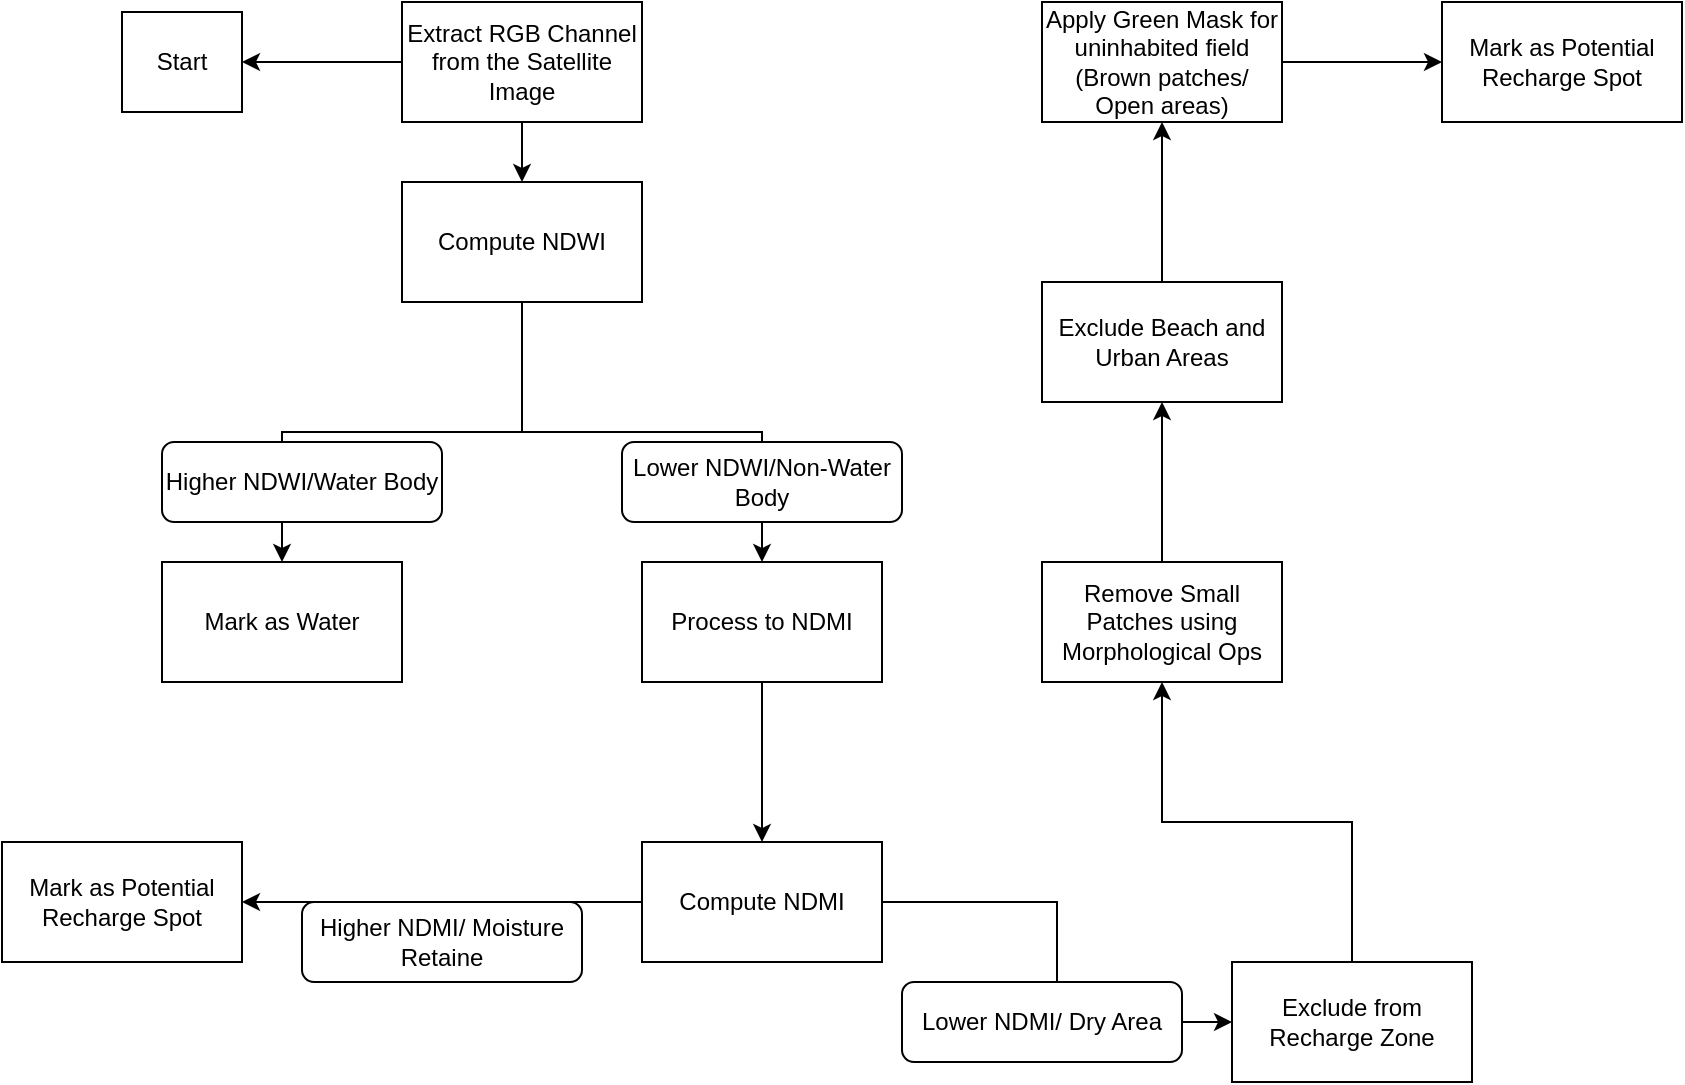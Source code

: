 <mxfile version="26.0.14" pages="2">
  <diagram name="Page-1" id="mQ4CjvkkJT5XYhEVmEx1">
    <mxGraphModel dx="2140" dy="522" grid="1" gridSize="10" guides="1" tooltips="1" connect="1" arrows="1" fold="1" page="1" pageScale="1" pageWidth="850" pageHeight="1100" math="0" shadow="0">
      <root>
        <mxCell id="0" />
        <mxCell id="1" parent="0" />
        <mxCell id="87rtK7_AfZ0vFBi0pIrJ-5" value="" style="edgeStyle=orthogonalEdgeStyle;rounded=0;orthogonalLoop=1;jettySize=auto;html=1;" parent="1" source="87rtK7_AfZ0vFBi0pIrJ-3" target="87rtK7_AfZ0vFBi0pIrJ-4" edge="1">
          <mxGeometry relative="1" as="geometry" />
        </mxCell>
        <mxCell id="87rtK7_AfZ0vFBi0pIrJ-29" value="" style="edgeStyle=orthogonalEdgeStyle;rounded=0;orthogonalLoop=1;jettySize=auto;html=1;" parent="1" source="87rtK7_AfZ0vFBi0pIrJ-3" target="87rtK7_AfZ0vFBi0pIrJ-28" edge="1">
          <mxGeometry relative="1" as="geometry" />
        </mxCell>
        <mxCell id="87rtK7_AfZ0vFBi0pIrJ-3" value="Extract RGB Channel from the Satellite Image" style="rounded=0;whiteSpace=wrap;html=1;" parent="1" vertex="1">
          <mxGeometry x="-50" y="40" width="120" height="60" as="geometry" />
        </mxCell>
        <mxCell id="87rtK7_AfZ0vFBi0pIrJ-7" value="" style="edgeStyle=orthogonalEdgeStyle;rounded=0;orthogonalLoop=1;jettySize=auto;html=1;" parent="1" source="87rtK7_AfZ0vFBi0pIrJ-4" target="87rtK7_AfZ0vFBi0pIrJ-6" edge="1">
          <mxGeometry relative="1" as="geometry" />
        </mxCell>
        <mxCell id="87rtK7_AfZ0vFBi0pIrJ-9" value="" style="edgeStyle=orthogonalEdgeStyle;rounded=0;orthogonalLoop=1;jettySize=auto;html=1;" parent="1" source="87rtK7_AfZ0vFBi0pIrJ-4" target="87rtK7_AfZ0vFBi0pIrJ-8" edge="1">
          <mxGeometry relative="1" as="geometry" />
        </mxCell>
        <mxCell id="87rtK7_AfZ0vFBi0pIrJ-4" value="Compute NDWI" style="rounded=0;whiteSpace=wrap;html=1;" parent="1" vertex="1">
          <mxGeometry x="-50" y="130" width="120" height="60" as="geometry" />
        </mxCell>
        <mxCell id="87rtK7_AfZ0vFBi0pIrJ-6" value="Mark as Water" style="rounded=0;whiteSpace=wrap;html=1;" parent="1" vertex="1">
          <mxGeometry x="-170" y="320" width="120" height="60" as="geometry" />
        </mxCell>
        <mxCell id="87rtK7_AfZ0vFBi0pIrJ-11" value="" style="edgeStyle=orthogonalEdgeStyle;rounded=0;orthogonalLoop=1;jettySize=auto;html=1;" parent="1" source="87rtK7_AfZ0vFBi0pIrJ-8" target="87rtK7_AfZ0vFBi0pIrJ-10" edge="1">
          <mxGeometry relative="1" as="geometry" />
        </mxCell>
        <mxCell id="87rtK7_AfZ0vFBi0pIrJ-8" value="Process to NDMI" style="rounded=0;whiteSpace=wrap;html=1;" parent="1" vertex="1">
          <mxGeometry x="70" y="320" width="120" height="60" as="geometry" />
        </mxCell>
        <mxCell id="87rtK7_AfZ0vFBi0pIrJ-13" value="" style="edgeStyle=orthogonalEdgeStyle;rounded=0;orthogonalLoop=1;jettySize=auto;html=1;" parent="1" source="87rtK7_AfZ0vFBi0pIrJ-10" target="87rtK7_AfZ0vFBi0pIrJ-12" edge="1">
          <mxGeometry relative="1" as="geometry" />
        </mxCell>
        <mxCell id="87rtK7_AfZ0vFBi0pIrJ-15" value="" style="edgeStyle=orthogonalEdgeStyle;rounded=0;orthogonalLoop=1;jettySize=auto;html=1;" parent="1" source="87rtK7_AfZ0vFBi0pIrJ-10" target="87rtK7_AfZ0vFBi0pIrJ-14" edge="1">
          <mxGeometry relative="1" as="geometry" />
        </mxCell>
        <mxCell id="87rtK7_AfZ0vFBi0pIrJ-10" value="Compute NDMI" style="rounded=0;whiteSpace=wrap;html=1;" parent="1" vertex="1">
          <mxGeometry x="70" y="460" width="120" height="60" as="geometry" />
        </mxCell>
        <mxCell id="87rtK7_AfZ0vFBi0pIrJ-12" value="Mark as Potential Recharge Spot" style="rounded=0;whiteSpace=wrap;html=1;" parent="1" vertex="1">
          <mxGeometry x="-250" y="460" width="120" height="60" as="geometry" />
        </mxCell>
        <mxCell id="87rtK7_AfZ0vFBi0pIrJ-17" value="" style="edgeStyle=orthogonalEdgeStyle;rounded=0;orthogonalLoop=1;jettySize=auto;html=1;" parent="1" source="87rtK7_AfZ0vFBi0pIrJ-14" target="87rtK7_AfZ0vFBi0pIrJ-16" edge="1">
          <mxGeometry relative="1" as="geometry" />
        </mxCell>
        <mxCell id="87rtK7_AfZ0vFBi0pIrJ-14" value="Exclude from Recharge Zone" style="rounded=0;whiteSpace=wrap;html=1;" parent="1" vertex="1">
          <mxGeometry x="365" y="520" width="120" height="60" as="geometry" />
        </mxCell>
        <mxCell id="87rtK7_AfZ0vFBi0pIrJ-19" value="" style="edgeStyle=orthogonalEdgeStyle;rounded=0;orthogonalLoop=1;jettySize=auto;html=1;" parent="1" source="87rtK7_AfZ0vFBi0pIrJ-16" target="87rtK7_AfZ0vFBi0pIrJ-18" edge="1">
          <mxGeometry relative="1" as="geometry" />
        </mxCell>
        <mxCell id="87rtK7_AfZ0vFBi0pIrJ-16" value="Remove Small Patches using Morphological Ops" style="rounded=0;whiteSpace=wrap;html=1;" parent="1" vertex="1">
          <mxGeometry x="270" y="320" width="120" height="60" as="geometry" />
        </mxCell>
        <mxCell id="87rtK7_AfZ0vFBi0pIrJ-21" value="" style="edgeStyle=orthogonalEdgeStyle;rounded=0;orthogonalLoop=1;jettySize=auto;html=1;" parent="1" source="87rtK7_AfZ0vFBi0pIrJ-18" target="87rtK7_AfZ0vFBi0pIrJ-20" edge="1">
          <mxGeometry relative="1" as="geometry" />
        </mxCell>
        <mxCell id="87rtK7_AfZ0vFBi0pIrJ-18" value="Exclude Beach and Urban Areas" style="rounded=0;whiteSpace=wrap;html=1;" parent="1" vertex="1">
          <mxGeometry x="270" y="180" width="120" height="60" as="geometry" />
        </mxCell>
        <mxCell id="87rtK7_AfZ0vFBi0pIrJ-23" value="" style="edgeStyle=orthogonalEdgeStyle;rounded=0;orthogonalLoop=1;jettySize=auto;html=1;" parent="1" source="87rtK7_AfZ0vFBi0pIrJ-20" target="87rtK7_AfZ0vFBi0pIrJ-22" edge="1">
          <mxGeometry relative="1" as="geometry" />
        </mxCell>
        <mxCell id="87rtK7_AfZ0vFBi0pIrJ-20" value="Apply Green Mask for uninhabited field (Brown patches/ Open areas)" style="rounded=0;whiteSpace=wrap;html=1;" parent="1" vertex="1">
          <mxGeometry x="270" y="40" width="120" height="60" as="geometry" />
        </mxCell>
        <mxCell id="87rtK7_AfZ0vFBi0pIrJ-22" value="Mark as Potential Recharge Spot" style="rounded=0;whiteSpace=wrap;html=1;" parent="1" vertex="1">
          <mxGeometry x="470" y="40" width="120" height="60" as="geometry" />
        </mxCell>
        <mxCell id="87rtK7_AfZ0vFBi0pIrJ-28" value="Start" style="rounded=0;whiteSpace=wrap;html=1;" parent="1" vertex="1">
          <mxGeometry x="-190" y="45" width="60" height="50" as="geometry" />
        </mxCell>
        <mxCell id="87rtK7_AfZ0vFBi0pIrJ-31" value="Higher NDWI/Water Body" style="rounded=1;whiteSpace=wrap;html=1;" parent="1" vertex="1">
          <mxGeometry x="-170" y="260" width="140" height="40" as="geometry" />
        </mxCell>
        <mxCell id="87rtK7_AfZ0vFBi0pIrJ-38" value="Lower NDWI/Non-Water Body" style="rounded=1;whiteSpace=wrap;html=1;" parent="1" vertex="1">
          <mxGeometry x="60" y="260" width="140" height="40" as="geometry" />
        </mxCell>
        <mxCell id="87rtK7_AfZ0vFBi0pIrJ-39" value="Higher NDMI/ Moisture Retaine" style="rounded=1;whiteSpace=wrap;html=1;" parent="1" vertex="1">
          <mxGeometry x="-100" y="490" width="140" height="40" as="geometry" />
        </mxCell>
        <mxCell id="87rtK7_AfZ0vFBi0pIrJ-40" value="Lower NDMI/ Dry Area" style="rounded=1;whiteSpace=wrap;html=1;" parent="1" vertex="1">
          <mxGeometry x="200" y="530" width="140" height="40" as="geometry" />
        </mxCell>
      </root>
    </mxGraphModel>
  </diagram>
  <diagram id="IXlTXxfou-sS_zqMOLHT" name="Page-2">
    <mxGraphModel grid="1" page="1" gridSize="10" guides="1" tooltips="1" connect="1" arrows="1" fold="1" pageScale="1" pageWidth="850" pageHeight="1100" math="0" shadow="0">
      <root>
        <mxCell id="0" />
        <mxCell id="1" parent="0" />
      </root>
    </mxGraphModel>
  </diagram>
</mxfile>
